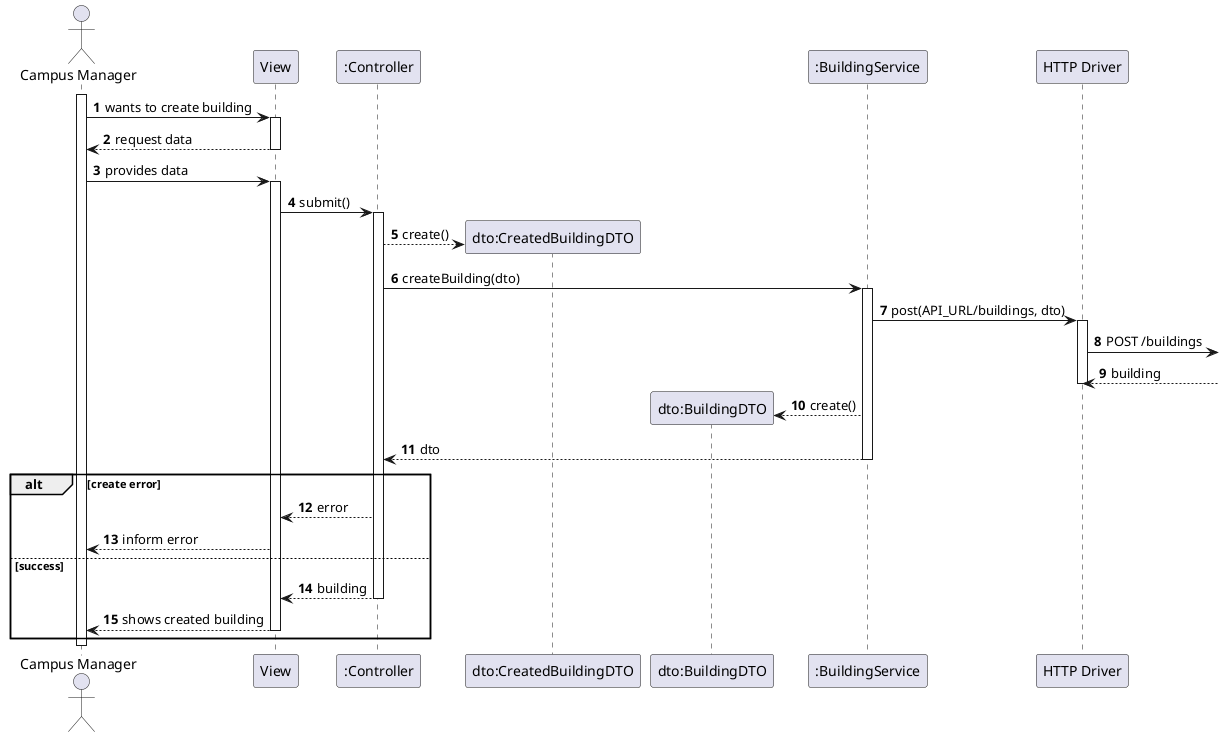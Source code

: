 @startuml
autonumber

actor "Campus Manager" as usr

participant "View" as view
participant ":Controller" as ctrl

participant "dto:CreatedBuildingDTO" as c_dto
participant "dto:BuildingDTO" as b_dto

participant ":BuildingService" as svc

participant "HTTP Driver" as http

activate usr
    usr -> view : wants to create building
    activate view
        view --> usr : request data
    deactivate view

    usr -> view : provides data
    activate view
        view -> ctrl : submit()
        activate ctrl
            ctrl --> c_dto** : create()

            ctrl -> svc : createBuilding(dto)
            activate svc
                svc -> http : post(API_URL/buildings, dto)
                activate http

                    http ->] : POST /buildings
                    http <--] : building
                deactivate http

                svc --> b_dto** : create()
                svc --> ctrl : dto
            deactivate svc
alt create error

            ctrl --> view : error
            view --> usr : inform error
else success
            ctrl --> view : building
        deactivate ctrl

        view --> usr : shows created building
    deactivate view
end

deactivate usr
@enduml
